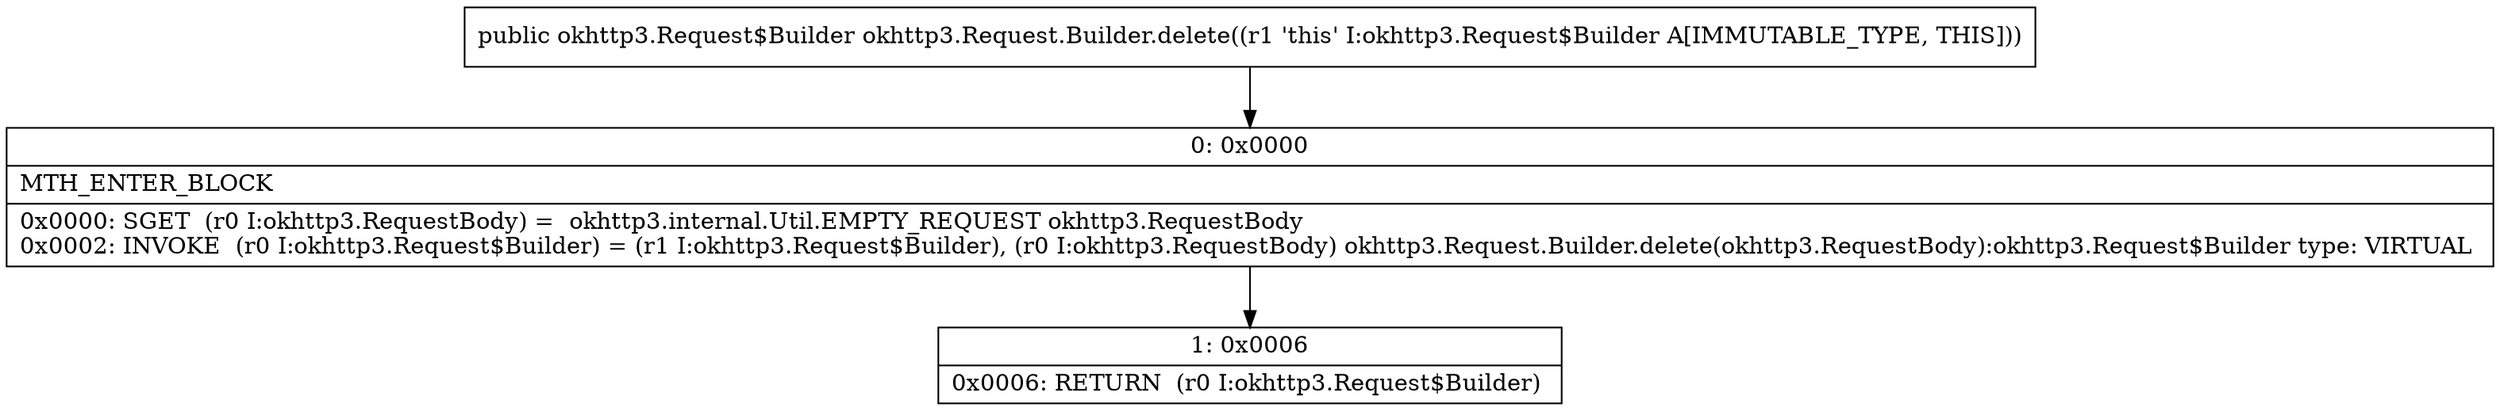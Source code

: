 digraph "CFG forokhttp3.Request.Builder.delete()Lokhttp3\/Request$Builder;" {
Node_0 [shape=record,label="{0\:\ 0x0000|MTH_ENTER_BLOCK\l|0x0000: SGET  (r0 I:okhttp3.RequestBody) =  okhttp3.internal.Util.EMPTY_REQUEST okhttp3.RequestBody \l0x0002: INVOKE  (r0 I:okhttp3.Request$Builder) = (r1 I:okhttp3.Request$Builder), (r0 I:okhttp3.RequestBody) okhttp3.Request.Builder.delete(okhttp3.RequestBody):okhttp3.Request$Builder type: VIRTUAL \l}"];
Node_1 [shape=record,label="{1\:\ 0x0006|0x0006: RETURN  (r0 I:okhttp3.Request$Builder) \l}"];
MethodNode[shape=record,label="{public okhttp3.Request$Builder okhttp3.Request.Builder.delete((r1 'this' I:okhttp3.Request$Builder A[IMMUTABLE_TYPE, THIS])) }"];
MethodNode -> Node_0;
Node_0 -> Node_1;
}

